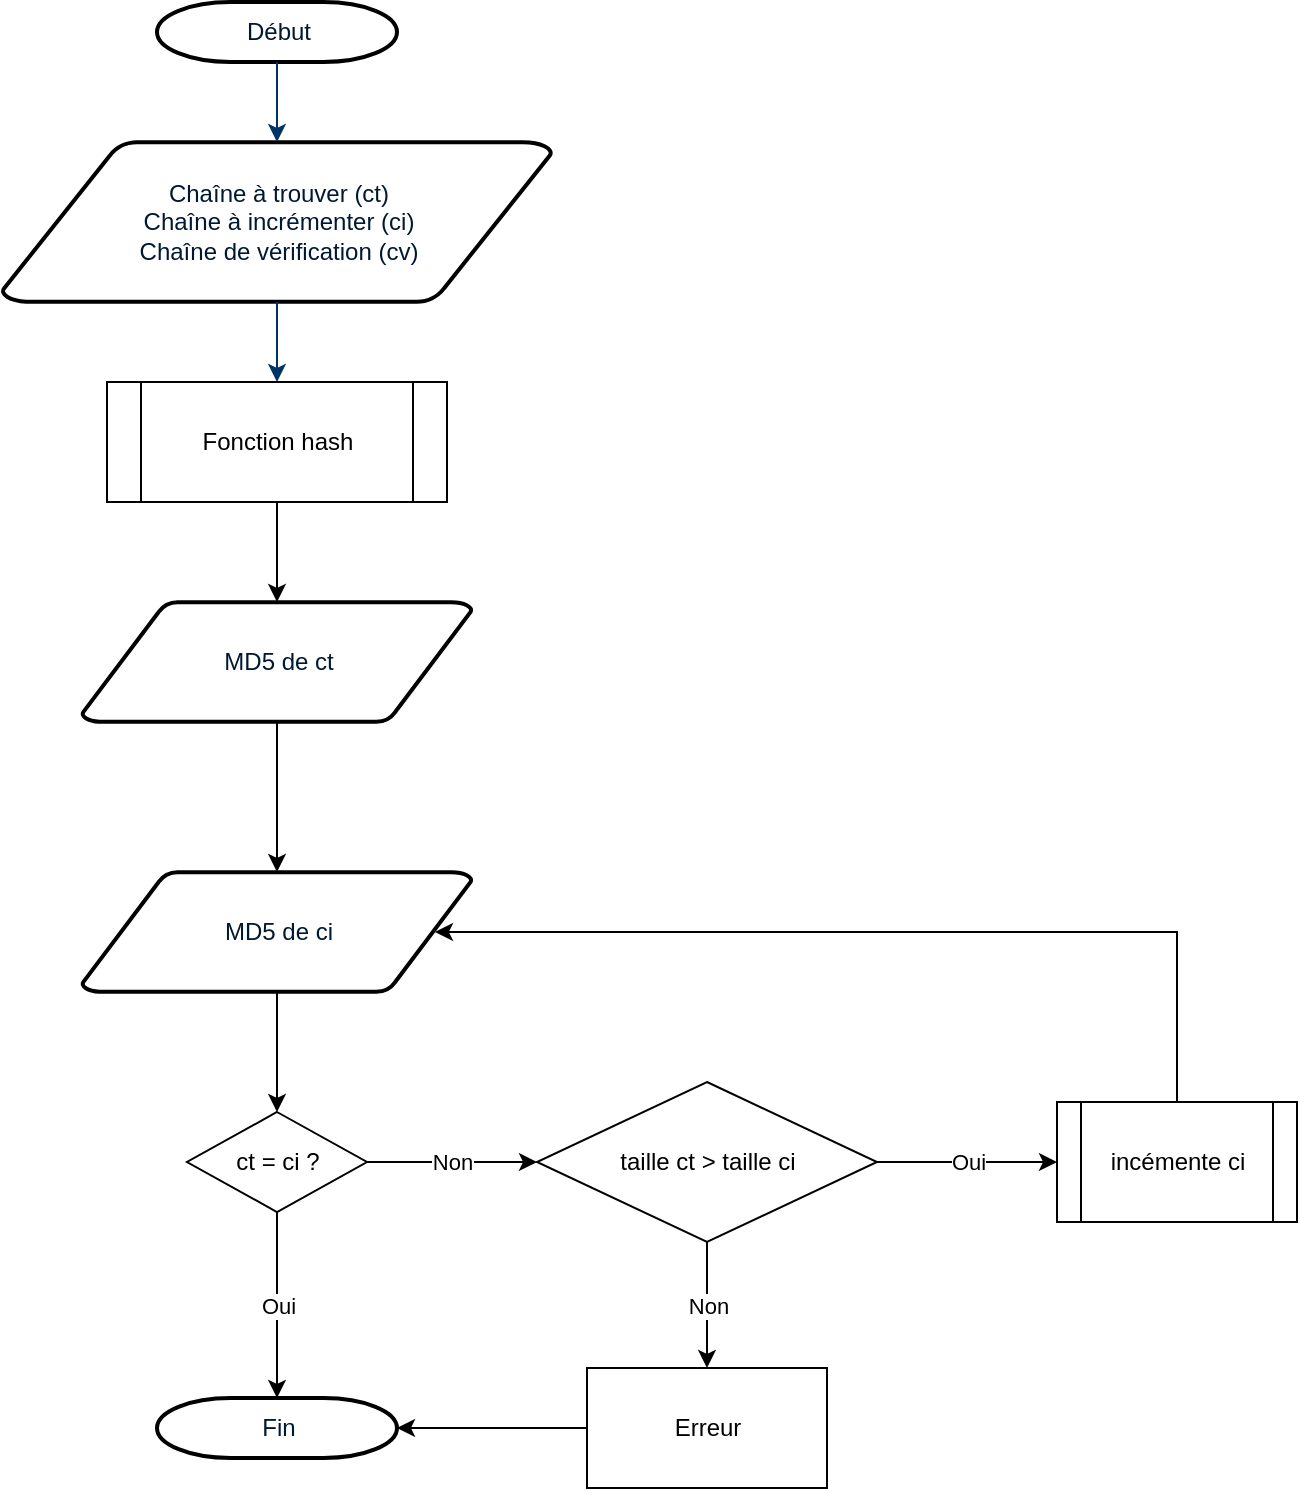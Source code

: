 <mxfile version="12.1.3" type="device" pages="1"><diagram id="6a731a19-8d31-9384-78a2-239565b7b9f0" name="Page-1"><mxGraphModel dx="2440" dy="1260" grid="1" gridSize="10" guides="1" tooltips="1" connect="1" arrows="1" fold="1" page="1" pageScale="1" pageWidth="1000" pageHeight="1000" background="#ffffff" math="0" shadow="0"><root><mxCell id="0"/><mxCell id="1" parent="0"/><mxCell id="2" value="Début" style="shape=mxgraph.flowchart.terminator;fillColor=#FFFFFF;strokeColor=#000000;strokeWidth=2;gradientColor=none;gradientDirection=north;fontColor=#001933;fontStyle=0;html=1;" parent="1" vertex="1"><mxGeometry x="277.5" y="110" width="120" height="30" as="geometry"/></mxCell><mxCell id="3" value="&lt;div align=&quot;center&quot;&gt;Chaîne à trouver (ct)&lt;br&gt;&lt;/div&gt;&lt;div&gt;Chaîne à incrémenter (ci)&lt;br&gt;&lt;/div&gt;Chaîne de vérification (cv)" style="shape=mxgraph.flowchart.data;fillColor=#FFFFFF;strokeColor=#000000;strokeWidth=2;gradientColor=none;gradientDirection=north;fontColor=#001933;fontStyle=0;html=1;align=center;" parent="1" vertex="1"><mxGeometry x="200" y="180" width="275" height="80" as="geometry"/></mxCell><mxCell id="7" style="fontColor=#001933;fontStyle=1;strokeColor=#003366;strokeWidth=1;html=1;" parent="1" source="2" target="3" edge="1"><mxGeometry relative="1" as="geometry"/></mxCell><mxCell id="8" style="fontColor=#001933;fontStyle=1;strokeColor=#003366;strokeWidth=1;html=1;" parent="1" source="3" edge="1"><mxGeometry relative="1" as="geometry"><mxPoint x="337.5" y="300" as="targetPoint"/></mxGeometry></mxCell><mxCell id="vD4VWu7Z-WQtZX_q_xw6-60" style="edgeStyle=orthogonalEdgeStyle;rounded=0;orthogonalLoop=1;jettySize=auto;html=1;" parent="1" source="vD4VWu7Z-WQtZX_q_xw6-58" target="vD4VWu7Z-WQtZX_q_xw6-59" edge="1"><mxGeometry relative="1" as="geometry"/></mxCell><mxCell id="vD4VWu7Z-WQtZX_q_xw6-58" value="&lt;div&gt;Fonction hash&lt;br&gt;&lt;/div&gt;" style="shape=process;whiteSpace=wrap;html=1;backgroundOutline=1;" parent="1" vertex="1"><mxGeometry x="252.5" y="300" width="170" height="60" as="geometry"/></mxCell><mxCell id="7txueg_V1-XskPOibzVd-9" style="edgeStyle=orthogonalEdgeStyle;rounded=0;orthogonalLoop=1;jettySize=auto;html=1;exitX=0.5;exitY=1;exitDx=0;exitDy=0;exitPerimeter=0;entryX=0.5;entryY=0;entryDx=0;entryDy=0;entryPerimeter=0;" edge="1" parent="1" source="vD4VWu7Z-WQtZX_q_xw6-59" target="7txueg_V1-XskPOibzVd-8"><mxGeometry relative="1" as="geometry"/></mxCell><mxCell id="vD4VWu7Z-WQtZX_q_xw6-59" value="MD5 de ct" style="shape=mxgraph.flowchart.data;fillColor=#FFFFFF;strokeColor=#000000;strokeWidth=2;gradientColor=none;gradientDirection=north;fontColor=#001933;fontStyle=0;html=1;align=center;" parent="1" vertex="1"><mxGeometry x="240" y="410" width="195" height="60" as="geometry"/></mxCell><mxCell id="7txueg_V1-XskPOibzVd-16" value="Non" style="edgeStyle=orthogonalEdgeStyle;rounded=0;orthogonalLoop=1;jettySize=auto;html=1;exitX=1;exitY=0.5;exitDx=0;exitDy=0;entryX=0;entryY=0.5;entryDx=0;entryDy=0;" edge="1" parent="1" source="vD4VWu7Z-WQtZX_q_xw6-61" target="vD4VWu7Z-WQtZX_q_xw6-62"><mxGeometry relative="1" as="geometry"/></mxCell><mxCell id="7txueg_V1-XskPOibzVd-18" value="&lt;div&gt;Oui&lt;/div&gt;" style="edgeStyle=orthogonalEdgeStyle;rounded=0;orthogonalLoop=1;jettySize=auto;html=1;entryX=0.5;entryY=0;entryDx=0;entryDy=0;entryPerimeter=0;" edge="1" parent="1" source="vD4VWu7Z-WQtZX_q_xw6-61" target="7txueg_V1-XskPOibzVd-19"><mxGeometry relative="1" as="geometry"><mxPoint x="337.5" y="770" as="targetPoint"/></mxGeometry></mxCell><mxCell id="vD4VWu7Z-WQtZX_q_xw6-61" value="ct = ci ?" style="rhombus;whiteSpace=wrap;html=1;" parent="1" vertex="1"><mxGeometry x="292.5" y="665" width="90" height="50" as="geometry"/></mxCell><mxCell id="7txueg_V1-XskPOibzVd-17" value="Oui" style="edgeStyle=orthogonalEdgeStyle;rounded=0;orthogonalLoop=1;jettySize=auto;html=1;entryX=0;entryY=0.5;entryDx=0;entryDy=0;" edge="1" parent="1" source="vD4VWu7Z-WQtZX_q_xw6-62" target="vD4VWu7Z-WQtZX_q_xw6-66"><mxGeometry relative="1" as="geometry"/></mxCell><mxCell id="7txueg_V1-XskPOibzVd-21" value="&lt;div&gt;Non&lt;/div&gt;" style="edgeStyle=orthogonalEdgeStyle;rounded=0;orthogonalLoop=1;jettySize=auto;html=1;" edge="1" parent="1" source="vD4VWu7Z-WQtZX_q_xw6-62" target="7txueg_V1-XskPOibzVd-20"><mxGeometry relative="1" as="geometry"><mxPoint x="552.5" y="760" as="targetPoint"/></mxGeometry></mxCell><mxCell id="vD4VWu7Z-WQtZX_q_xw6-62" value="taille ct &amp;gt; taille ci" style="rhombus;whiteSpace=wrap;html=1;" parent="1" vertex="1"><mxGeometry x="467.5" y="650" width="170" height="80" as="geometry"/></mxCell><mxCell id="7txueg_V1-XskPOibzVd-11" style="edgeStyle=orthogonalEdgeStyle;rounded=0;orthogonalLoop=1;jettySize=auto;html=1;exitX=0.5;exitY=0;exitDx=0;exitDy=0;entryX=0.905;entryY=0.5;entryDx=0;entryDy=0;entryPerimeter=0;" edge="1" parent="1" source="vD4VWu7Z-WQtZX_q_xw6-66" target="7txueg_V1-XskPOibzVd-8"><mxGeometry relative="1" as="geometry"><Array as="points"><mxPoint x="787.5" y="575"/></Array></mxGeometry></mxCell><mxCell id="vD4VWu7Z-WQtZX_q_xw6-66" value="incémente ci" style="shape=process;whiteSpace=wrap;html=1;backgroundOutline=1;" parent="1" vertex="1"><mxGeometry x="727.5" y="660" width="120" height="60" as="geometry"/></mxCell><mxCell id="7txueg_V1-XskPOibzVd-10" style="edgeStyle=orthogonalEdgeStyle;rounded=0;orthogonalLoop=1;jettySize=auto;html=1;entryX=0.5;entryY=0;entryDx=0;entryDy=0;" edge="1" parent="1" source="7txueg_V1-XskPOibzVd-8" target="vD4VWu7Z-WQtZX_q_xw6-61"><mxGeometry relative="1" as="geometry"/></mxCell><mxCell id="7txueg_V1-XskPOibzVd-8" value="&lt;div&gt;MD5 de ci&lt;/div&gt;" style="shape=mxgraph.flowchart.data;fillColor=#FFFFFF;strokeColor=#000000;strokeWidth=2;gradientColor=none;gradientDirection=north;fontColor=#001933;fontStyle=0;html=1;align=center;" vertex="1" parent="1"><mxGeometry x="240" y="545" width="195" height="60" as="geometry"/></mxCell><mxCell id="7txueg_V1-XskPOibzVd-19" value="&lt;div&gt;Fin&lt;/div&gt;" style="shape=mxgraph.flowchart.terminator;fillColor=#FFFFFF;strokeColor=#000000;strokeWidth=2;gradientColor=none;gradientDirection=north;fontColor=#001933;fontStyle=0;html=1;" vertex="1" parent="1"><mxGeometry x="277.5" y="808" width="120" height="30" as="geometry"/></mxCell><mxCell id="7txueg_V1-XskPOibzVd-23" style="edgeStyle=orthogonalEdgeStyle;rounded=0;orthogonalLoop=1;jettySize=auto;html=1;entryX=1;entryY=0.5;entryDx=0;entryDy=0;entryPerimeter=0;" edge="1" parent="1" source="7txueg_V1-XskPOibzVd-20" target="7txueg_V1-XskPOibzVd-19"><mxGeometry relative="1" as="geometry"/></mxCell><mxCell id="7txueg_V1-XskPOibzVd-20" value="Erreur" style="rounded=0;whiteSpace=wrap;html=1;" vertex="1" parent="1"><mxGeometry x="492.5" y="793" width="120" height="60" as="geometry"/></mxCell></root></mxGraphModel></diagram></mxfile>